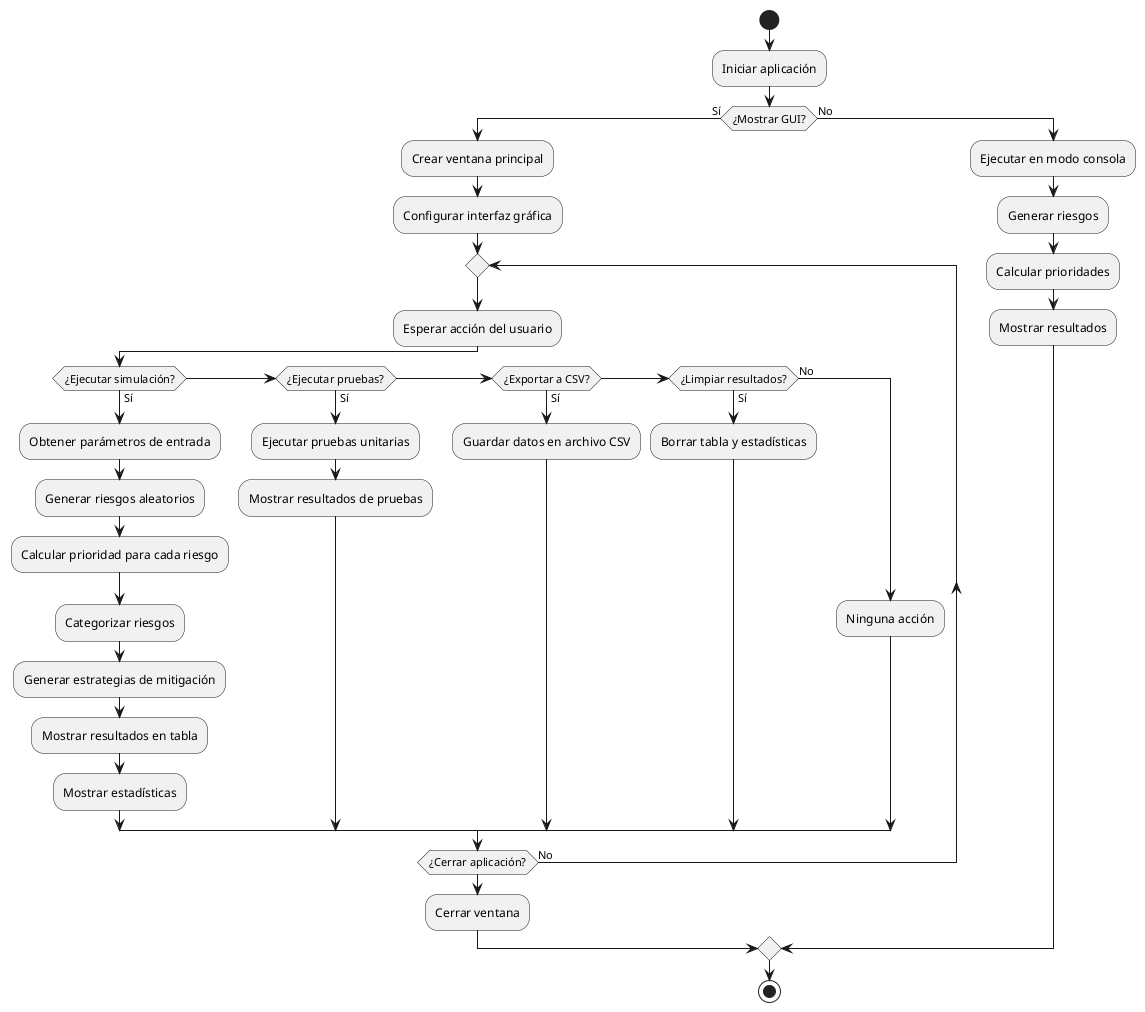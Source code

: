 @startuml Simulador de Riesgos en Sprints Ágiles
start

:Iniciar aplicación;
if (¿Mostrar GUI?) then (Sí)
  :Crear ventana principal;
  :Configurar interfaz gráfica;
  repeat
    :Esperar acción del usuario;
    if (¿Ejecutar simulación?) then (Sí)
      :Obtener parámetros de entrada;
      :Generar riesgos aleatorios;
      :Calcular prioridad para cada riesgo;
      :Categorizar riesgos;
      :Generar estrategias de mitigación;
      :Mostrar resultados en tabla;
      :Mostrar estadísticas;
    else if (¿Ejecutar pruebas?) then (Sí)
      :Ejecutar pruebas unitarias;
      :Mostrar resultados de pruebas;
    else if (¿Exportar a CSV?) then (Sí)
      :Guardar datos en archivo CSV;
    else if (¿Limpiar resultados?) then (Sí)
      :Borrar tabla y estadísticas;
    else (No)
      :Ninguna acción;
    endif
  repeat while (¿Cerrar aplicación?) is (No)
  :Cerrar ventana;
else (No)
  :Ejecutar en modo consola;
  :Generar riesgos;
  :Calcular prioridades;
  :Mostrar resultados;
endif

stop
@enduml